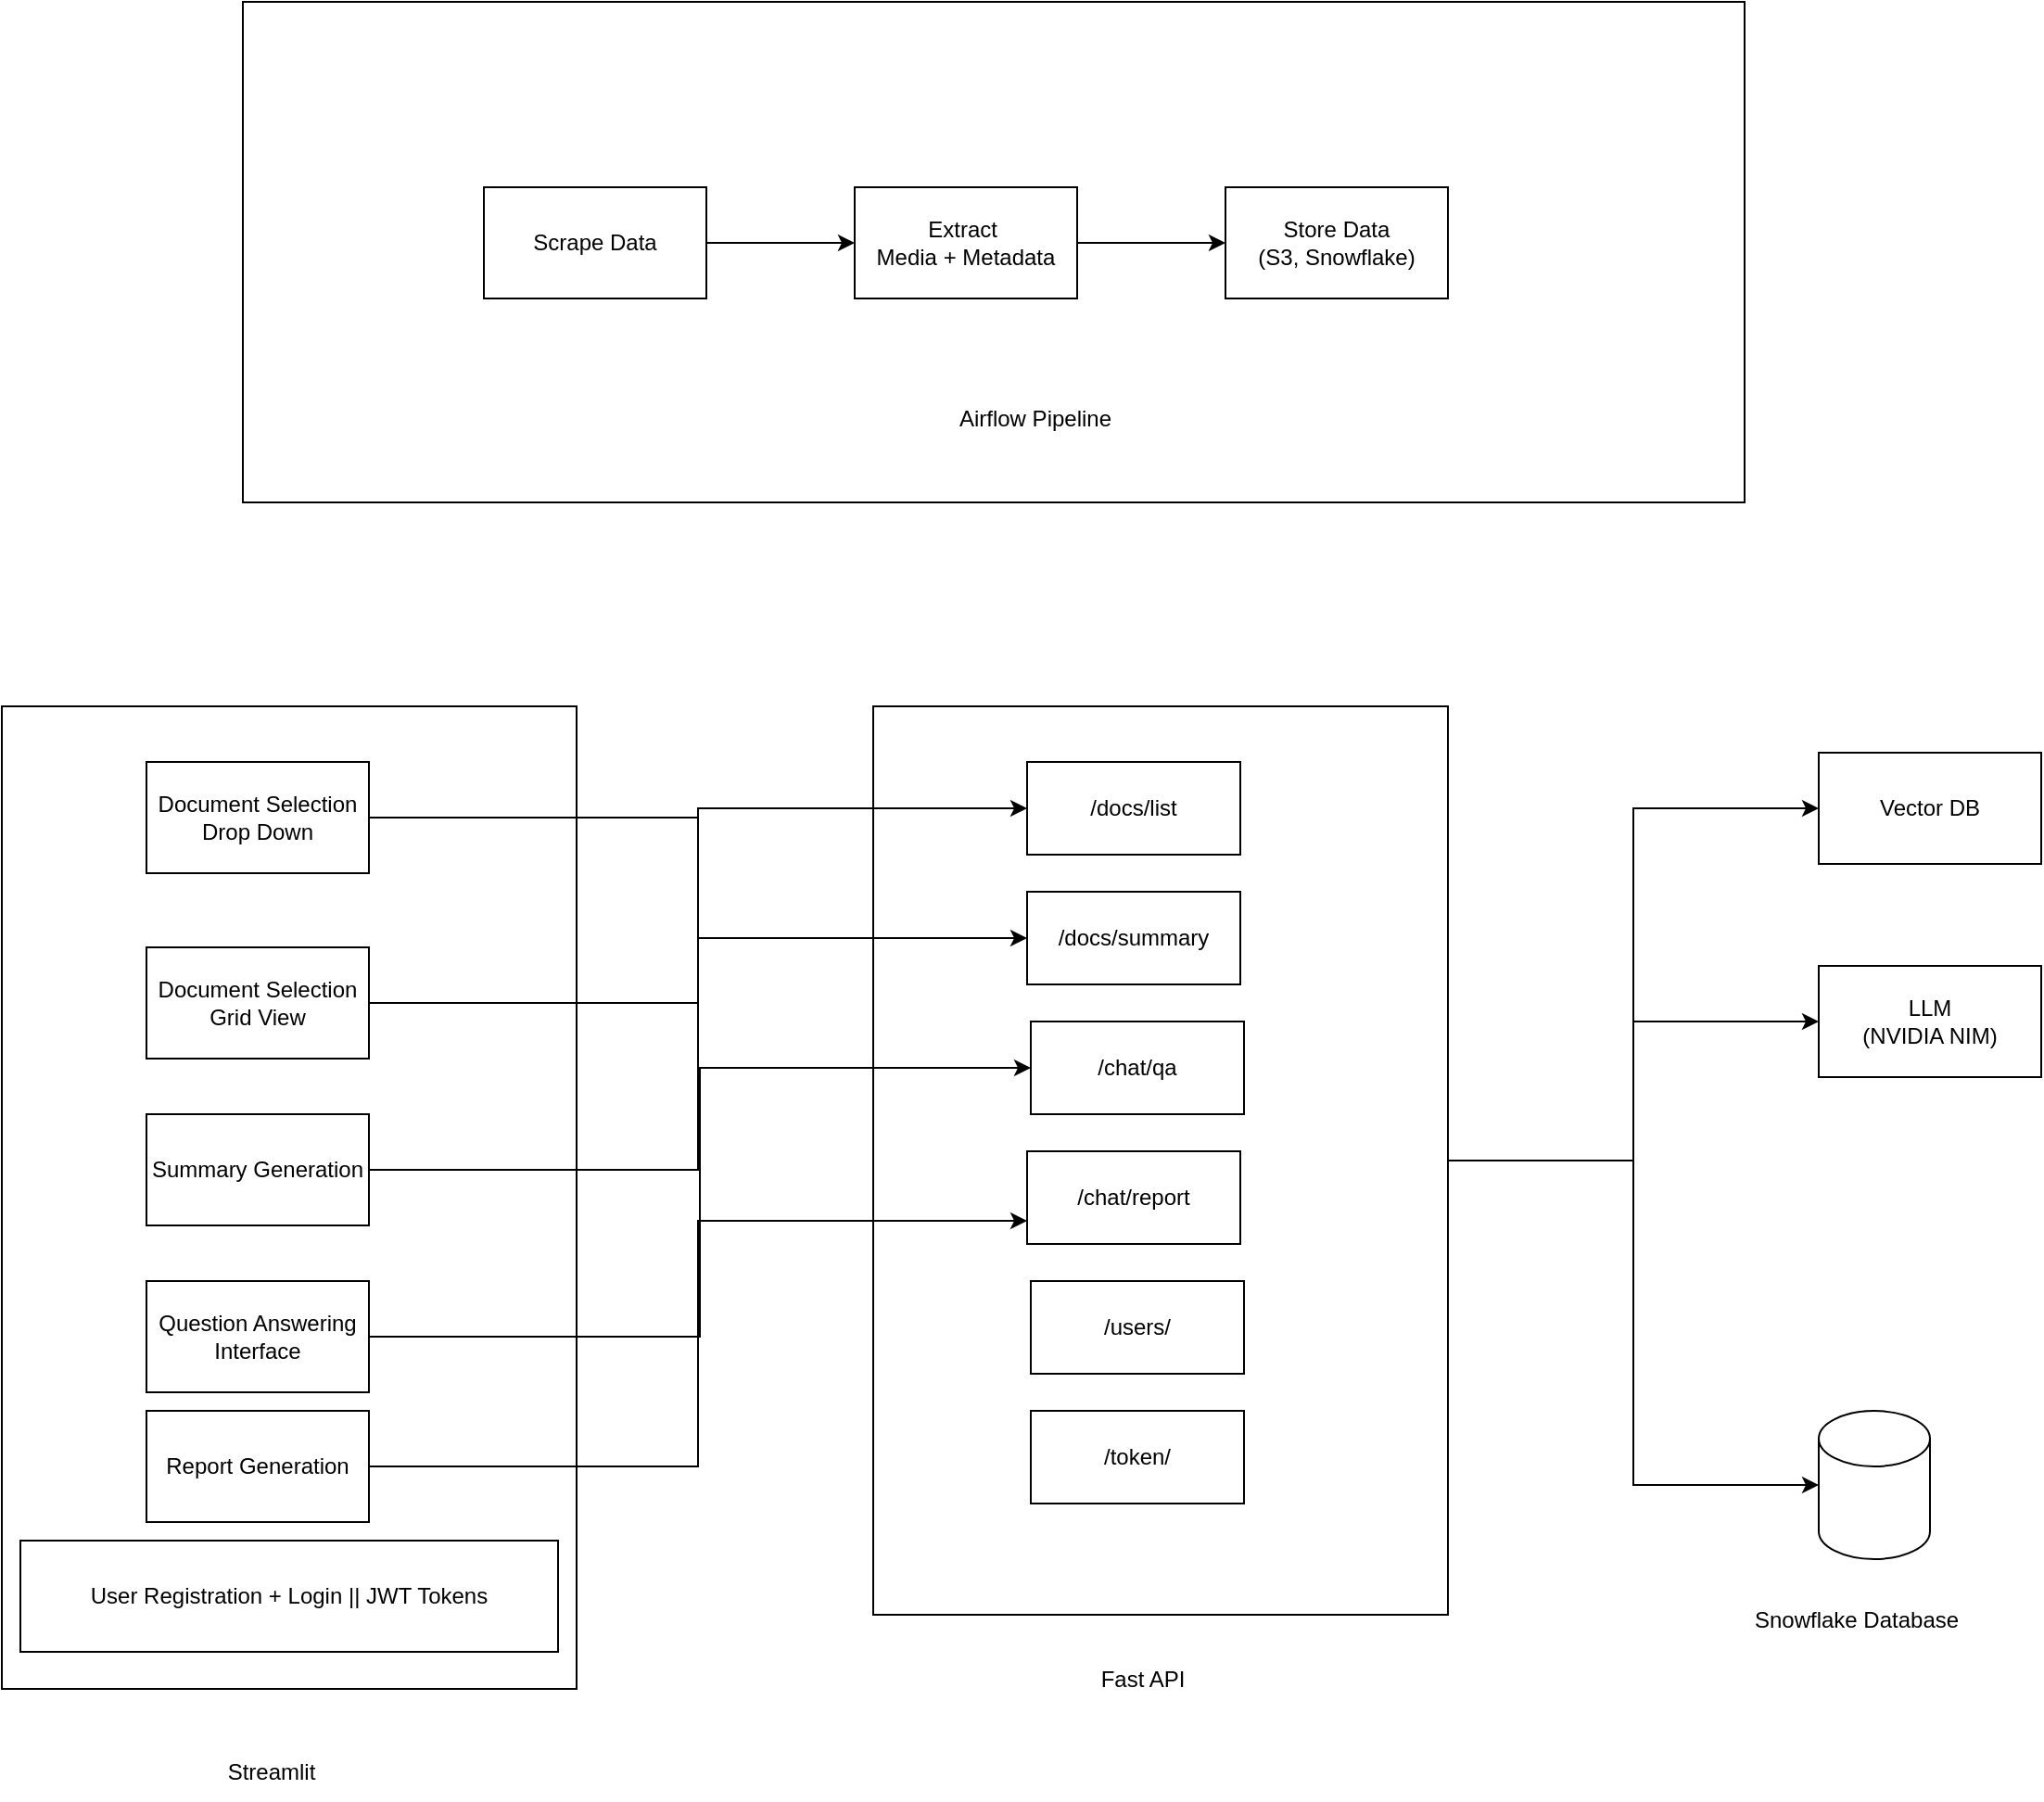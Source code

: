 <mxfile version="24.7.17">
  <diagram name="Page-1" id="KSwjIIt97eUWkhtHh-oE">
    <mxGraphModel dx="1415" dy="1035" grid="1" gridSize="10" guides="1" tooltips="1" connect="1" arrows="1" fold="1" page="1" pageScale="1" pageWidth="850" pageHeight="1100" math="0" shadow="0">
      <root>
        <mxCell id="0" />
        <mxCell id="1" parent="0" />
        <mxCell id="v1MBa1Bw5_e6RR7YyJpV-2" value="" style="rounded=0;whiteSpace=wrap;html=1;" vertex="1" parent="1">
          <mxGeometry x="410" y="70" width="810" height="270" as="geometry" />
        </mxCell>
        <mxCell id="v1MBa1Bw5_e6RR7YyJpV-6" value="" style="edgeStyle=orthogonalEdgeStyle;rounded=0;orthogonalLoop=1;jettySize=auto;html=1;" edge="1" parent="1" source="v1MBa1Bw5_e6RR7YyJpV-4" target="v1MBa1Bw5_e6RR7YyJpV-5">
          <mxGeometry relative="1" as="geometry" />
        </mxCell>
        <mxCell id="v1MBa1Bw5_e6RR7YyJpV-4" value="Scrape Data" style="rounded=0;whiteSpace=wrap;html=1;" vertex="1" parent="1">
          <mxGeometry x="540" y="170" width="120" height="60" as="geometry" />
        </mxCell>
        <mxCell id="v1MBa1Bw5_e6RR7YyJpV-8" value="" style="edgeStyle=orthogonalEdgeStyle;rounded=0;orthogonalLoop=1;jettySize=auto;html=1;" edge="1" parent="1" source="v1MBa1Bw5_e6RR7YyJpV-5" target="v1MBa1Bw5_e6RR7YyJpV-7">
          <mxGeometry relative="1" as="geometry" />
        </mxCell>
        <mxCell id="v1MBa1Bw5_e6RR7YyJpV-5" value="Extract&amp;nbsp;&lt;div&gt;Media + Metadata&lt;/div&gt;" style="rounded=0;whiteSpace=wrap;html=1;" vertex="1" parent="1">
          <mxGeometry x="740" y="170" width="120" height="60" as="geometry" />
        </mxCell>
        <mxCell id="v1MBa1Bw5_e6RR7YyJpV-7" value="Store Data&lt;div&gt;(S3, Snowflake)&lt;/div&gt;" style="rounded=0;whiteSpace=wrap;html=1;" vertex="1" parent="1">
          <mxGeometry x="940" y="170" width="120" height="60" as="geometry" />
        </mxCell>
        <mxCell id="v1MBa1Bw5_e6RR7YyJpV-9" value="Airflow Pipeline" style="text;html=1;align=center;verticalAlign=middle;whiteSpace=wrap;rounded=0;" vertex="1" parent="1">
          <mxGeometry x="785" y="280" width="105" height="30" as="geometry" />
        </mxCell>
        <mxCell id="v1MBa1Bw5_e6RR7YyJpV-10" value="" style="rounded=0;whiteSpace=wrap;html=1;" vertex="1" parent="1">
          <mxGeometry x="280" y="450" width="310" height="530" as="geometry" />
        </mxCell>
        <mxCell id="v1MBa1Bw5_e6RR7YyJpV-29" style="edgeStyle=orthogonalEdgeStyle;rounded=0;orthogonalLoop=1;jettySize=auto;html=1;entryX=0;entryY=0.5;entryDx=0;entryDy=0;" edge="1" parent="1" source="v1MBa1Bw5_e6RR7YyJpV-12" target="v1MBa1Bw5_e6RR7YyJpV-18">
          <mxGeometry relative="1" as="geometry" />
        </mxCell>
        <mxCell id="v1MBa1Bw5_e6RR7YyJpV-12" value="&lt;div&gt;Document Selection Drop Down&lt;/div&gt;" style="rounded=0;whiteSpace=wrap;html=1;" vertex="1" parent="1">
          <mxGeometry x="358" y="480" width="120" height="60" as="geometry" />
        </mxCell>
        <mxCell id="v1MBa1Bw5_e6RR7YyJpV-16" value="Streamlit" style="text;html=1;align=center;verticalAlign=middle;whiteSpace=wrap;rounded=0;" vertex="1" parent="1">
          <mxGeometry x="373" y="1010" width="105" height="30" as="geometry" />
        </mxCell>
        <mxCell id="v1MBa1Bw5_e6RR7YyJpV-37" style="edgeStyle=orthogonalEdgeStyle;rounded=0;orthogonalLoop=1;jettySize=auto;html=1;" edge="1" parent="1" source="v1MBa1Bw5_e6RR7YyJpV-17" target="v1MBa1Bw5_e6RR7YyJpV-36">
          <mxGeometry relative="1" as="geometry" />
        </mxCell>
        <mxCell id="v1MBa1Bw5_e6RR7YyJpV-40" style="edgeStyle=orthogonalEdgeStyle;rounded=0;orthogonalLoop=1;jettySize=auto;html=1;" edge="1" parent="1" source="v1MBa1Bw5_e6RR7YyJpV-17" target="v1MBa1Bw5_e6RR7YyJpV-39">
          <mxGeometry relative="1" as="geometry" />
        </mxCell>
        <mxCell id="v1MBa1Bw5_e6RR7YyJpV-42" value="" style="edgeStyle=orthogonalEdgeStyle;rounded=0;orthogonalLoop=1;jettySize=auto;html=1;" edge="1" parent="1" source="v1MBa1Bw5_e6RR7YyJpV-17" target="v1MBa1Bw5_e6RR7YyJpV-41">
          <mxGeometry relative="1" as="geometry" />
        </mxCell>
        <mxCell id="v1MBa1Bw5_e6RR7YyJpV-17" value="" style="rounded=0;whiteSpace=wrap;html=1;" vertex="1" parent="1">
          <mxGeometry x="750" y="450" width="310" height="490" as="geometry" />
        </mxCell>
        <mxCell id="v1MBa1Bw5_e6RR7YyJpV-18" value="/docs/list" style="rounded=0;whiteSpace=wrap;html=1;" vertex="1" parent="1">
          <mxGeometry x="833" y="480" width="115" height="50" as="geometry" />
        </mxCell>
        <mxCell id="v1MBa1Bw5_e6RR7YyJpV-19" value="Fast API" style="text;html=1;align=center;verticalAlign=middle;whiteSpace=wrap;rounded=0;" vertex="1" parent="1">
          <mxGeometry x="843" y="960" width="105" height="30" as="geometry" />
        </mxCell>
        <mxCell id="v1MBa1Bw5_e6RR7YyJpV-20" value="/docs/summary" style="rounded=0;whiteSpace=wrap;html=1;" vertex="1" parent="1">
          <mxGeometry x="833" y="550" width="115" height="50" as="geometry" />
        </mxCell>
        <mxCell id="v1MBa1Bw5_e6RR7YyJpV-30" style="edgeStyle=orthogonalEdgeStyle;rounded=0;orthogonalLoop=1;jettySize=auto;html=1;entryX=0;entryY=0.5;entryDx=0;entryDy=0;" edge="1" parent="1" source="v1MBa1Bw5_e6RR7YyJpV-21" target="v1MBa1Bw5_e6RR7YyJpV-18">
          <mxGeometry relative="1" as="geometry" />
        </mxCell>
        <mxCell id="v1MBa1Bw5_e6RR7YyJpV-21" value="&lt;div&gt;Document Selection Grid View&lt;/div&gt;" style="rounded=0;whiteSpace=wrap;html=1;" vertex="1" parent="1">
          <mxGeometry x="358" y="580" width="120" height="60" as="geometry" />
        </mxCell>
        <mxCell id="v1MBa1Bw5_e6RR7YyJpV-22" value="/chat/qa" style="rounded=0;whiteSpace=wrap;html=1;" vertex="1" parent="1">
          <mxGeometry x="835" y="620" width="115" height="50" as="geometry" />
        </mxCell>
        <mxCell id="v1MBa1Bw5_e6RR7YyJpV-23" value="/chat/report" style="rounded=0;whiteSpace=wrap;html=1;" vertex="1" parent="1">
          <mxGeometry x="833" y="690" width="115" height="50" as="geometry" />
        </mxCell>
        <mxCell id="v1MBa1Bw5_e6RR7YyJpV-31" style="edgeStyle=orthogonalEdgeStyle;rounded=0;orthogonalLoop=1;jettySize=auto;html=1;entryX=0;entryY=0.5;entryDx=0;entryDy=0;" edge="1" parent="1" source="v1MBa1Bw5_e6RR7YyJpV-24" target="v1MBa1Bw5_e6RR7YyJpV-22">
          <mxGeometry relative="1" as="geometry" />
        </mxCell>
        <mxCell id="v1MBa1Bw5_e6RR7YyJpV-24" value="Question Answering Interface" style="rounded=0;whiteSpace=wrap;html=1;" vertex="1" parent="1">
          <mxGeometry x="358" y="760" width="120" height="60" as="geometry" />
        </mxCell>
        <mxCell id="v1MBa1Bw5_e6RR7YyJpV-32" style="edgeStyle=orthogonalEdgeStyle;rounded=0;orthogonalLoop=1;jettySize=auto;html=1;entryX=0;entryY=0.5;entryDx=0;entryDy=0;" edge="1" parent="1" source="v1MBa1Bw5_e6RR7YyJpV-25" target="v1MBa1Bw5_e6RR7YyJpV-20">
          <mxGeometry relative="1" as="geometry" />
        </mxCell>
        <mxCell id="v1MBa1Bw5_e6RR7YyJpV-25" value="Summary Generation" style="rounded=0;whiteSpace=wrap;html=1;" vertex="1" parent="1">
          <mxGeometry x="358" y="670" width="120" height="60" as="geometry" />
        </mxCell>
        <mxCell id="v1MBa1Bw5_e6RR7YyJpV-26" value="User Registration + Login || JWT Tokens" style="rounded=0;whiteSpace=wrap;html=1;" vertex="1" parent="1">
          <mxGeometry x="290" y="900" width="290" height="60" as="geometry" />
        </mxCell>
        <mxCell id="v1MBa1Bw5_e6RR7YyJpV-27" value="/users/" style="rounded=0;whiteSpace=wrap;html=1;" vertex="1" parent="1">
          <mxGeometry x="835" y="760" width="115" height="50" as="geometry" />
        </mxCell>
        <mxCell id="v1MBa1Bw5_e6RR7YyJpV-28" value="/token/" style="rounded=0;whiteSpace=wrap;html=1;" vertex="1" parent="1">
          <mxGeometry x="835" y="830" width="115" height="50" as="geometry" />
        </mxCell>
        <mxCell id="v1MBa1Bw5_e6RR7YyJpV-34" style="edgeStyle=orthogonalEdgeStyle;rounded=0;orthogonalLoop=1;jettySize=auto;html=1;entryX=0;entryY=0.75;entryDx=0;entryDy=0;" edge="1" parent="1" source="v1MBa1Bw5_e6RR7YyJpV-33" target="v1MBa1Bw5_e6RR7YyJpV-23">
          <mxGeometry relative="1" as="geometry" />
        </mxCell>
        <mxCell id="v1MBa1Bw5_e6RR7YyJpV-33" value="Report Generation" style="rounded=0;whiteSpace=wrap;html=1;" vertex="1" parent="1">
          <mxGeometry x="358" y="830" width="120" height="60" as="geometry" />
        </mxCell>
        <mxCell id="v1MBa1Bw5_e6RR7YyJpV-36" value="" style="shape=cylinder3;whiteSpace=wrap;html=1;boundedLbl=1;backgroundOutline=1;size=15;" vertex="1" parent="1">
          <mxGeometry x="1260" y="830" width="60" height="80" as="geometry" />
        </mxCell>
        <mxCell id="v1MBa1Bw5_e6RR7YyJpV-38" value="Snowflake Database" style="text;html=1;align=center;verticalAlign=middle;resizable=0;points=[];autosize=1;strokeColor=none;fillColor=none;" vertex="1" parent="1">
          <mxGeometry x="1215" y="928" width="130" height="30" as="geometry" />
        </mxCell>
        <mxCell id="v1MBa1Bw5_e6RR7YyJpV-39" value="LLM&lt;div&gt;(NVIDIA NIM)&lt;/div&gt;" style="rounded=0;whiteSpace=wrap;html=1;" vertex="1" parent="1">
          <mxGeometry x="1260" y="590" width="120" height="60" as="geometry" />
        </mxCell>
        <mxCell id="v1MBa1Bw5_e6RR7YyJpV-41" value="Vector DB" style="whiteSpace=wrap;html=1;rounded=0;" vertex="1" parent="1">
          <mxGeometry x="1260" y="475" width="120" height="60" as="geometry" />
        </mxCell>
      </root>
    </mxGraphModel>
  </diagram>
</mxfile>
